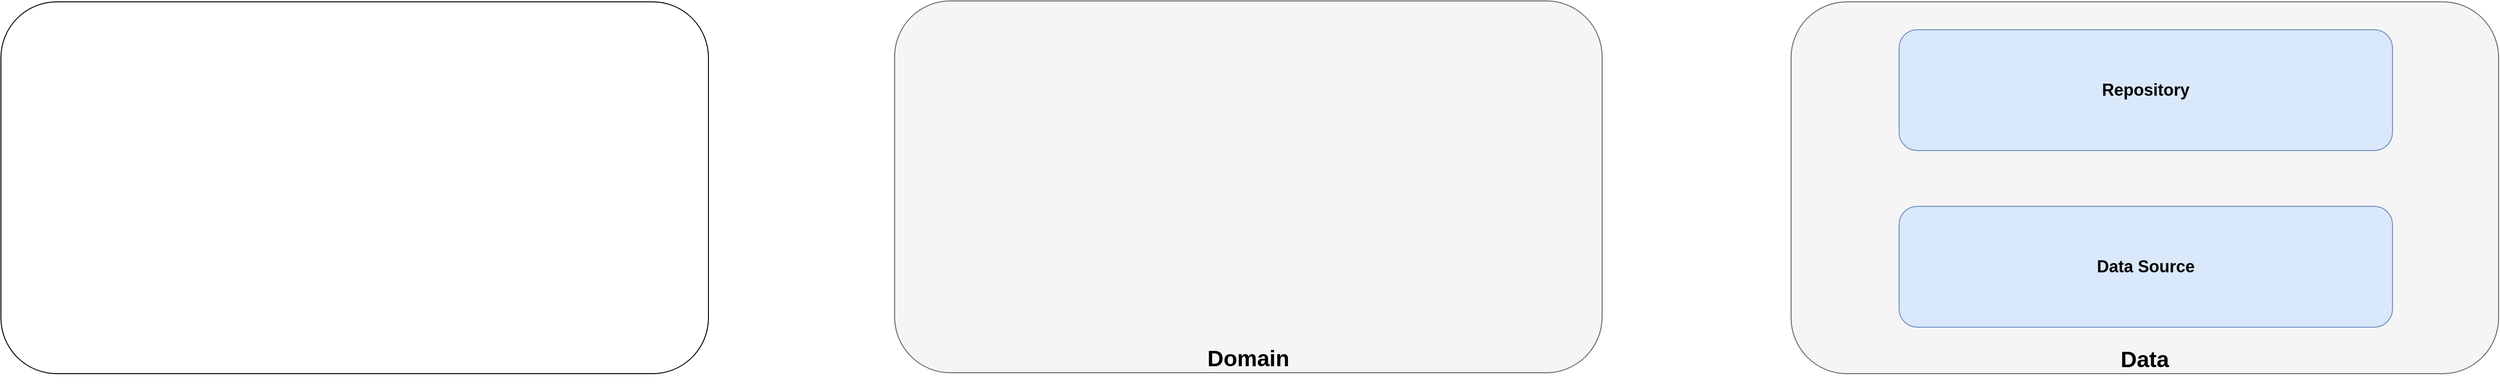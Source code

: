 <mxfile version="22.1.11" type="github">
  <diagram name="Page-1" id="cvql2i7g2SIRen5Ewe3r">
    <mxGraphModel dx="2868" dy="1704" grid="1" gridSize="10" guides="1" tooltips="1" connect="1" arrows="1" fold="1" page="1" pageScale="1" pageWidth="827" pageHeight="1169" math="0" shadow="0">
      <root>
        <mxCell id="0" />
        <mxCell id="1" parent="0" />
        <mxCell id="pzTThXN7RnoiWXwmlUfZ-3" value="" style="rounded=1;whiteSpace=wrap;html=1;" vertex="1" parent="1">
          <mxGeometry x="159" y="80" width="760" height="400" as="geometry" />
        </mxCell>
        <mxCell id="pzTThXN7RnoiWXwmlUfZ-11" value="" style="group" vertex="1" connectable="0" parent="1">
          <mxGeometry x="2082" y="80" width="760" height="400" as="geometry" />
        </mxCell>
        <mxCell id="pzTThXN7RnoiWXwmlUfZ-5" value="" style="rounded=1;whiteSpace=wrap;html=1;fillColor=#f5f5f5;strokeColor=#666666;fontColor=#333333;" vertex="1" parent="pzTThXN7RnoiWXwmlUfZ-11">
          <mxGeometry width="760" height="400" as="geometry" />
        </mxCell>
        <mxCell id="pzTThXN7RnoiWXwmlUfZ-7" value="&lt;h1&gt;Data&lt;/h1&gt;" style="text;html=1;strokeColor=none;fillColor=none;align=center;verticalAlign=middle;whiteSpace=wrap;rounded=0;glass=0;" vertex="1" parent="pzTThXN7RnoiWXwmlUfZ-11">
          <mxGeometry x="350" y="370" width="60" height="30" as="geometry" />
        </mxCell>
        <mxCell id="pzTThXN7RnoiWXwmlUfZ-8" value="&lt;h2&gt;Repository&lt;/h2&gt;" style="rounded=1;whiteSpace=wrap;html=1;fillColor=#dae8fc;strokeColor=#6c8ebf;" vertex="1" parent="pzTThXN7RnoiWXwmlUfZ-11">
          <mxGeometry x="116" y="30" width="530" height="130" as="geometry" />
        </mxCell>
        <mxCell id="pzTThXN7RnoiWXwmlUfZ-9" value="&lt;h2&gt;Data Source&lt;/h2&gt;" style="rounded=1;whiteSpace=wrap;html=1;fillColor=#dae8fc;strokeColor=#6c8ebf;" vertex="1" parent="pzTThXN7RnoiWXwmlUfZ-11">
          <mxGeometry x="116" y="220" width="530" height="130" as="geometry" />
        </mxCell>
        <mxCell id="pzTThXN7RnoiWXwmlUfZ-12" value="" style="group" vertex="1" connectable="0" parent="1">
          <mxGeometry x="1119" y="79" width="760" height="400" as="geometry" />
        </mxCell>
        <mxCell id="pzTThXN7RnoiWXwmlUfZ-4" value="" style="rounded=1;whiteSpace=wrap;html=1;fillColor=#f5f5f5;strokeColor=#666666;fontColor=#333333;" vertex="1" parent="pzTThXN7RnoiWXwmlUfZ-12">
          <mxGeometry width="760" height="400" as="geometry" />
        </mxCell>
        <mxCell id="pzTThXN7RnoiWXwmlUfZ-10" value="&lt;h1&gt;Domain&lt;/h1&gt;" style="text;html=1;strokeColor=none;fillColor=none;align=center;verticalAlign=middle;whiteSpace=wrap;rounded=0;" vertex="1" parent="pzTThXN7RnoiWXwmlUfZ-12">
          <mxGeometry x="350" y="370" width="60" height="30" as="geometry" />
        </mxCell>
      </root>
    </mxGraphModel>
  </diagram>
</mxfile>
